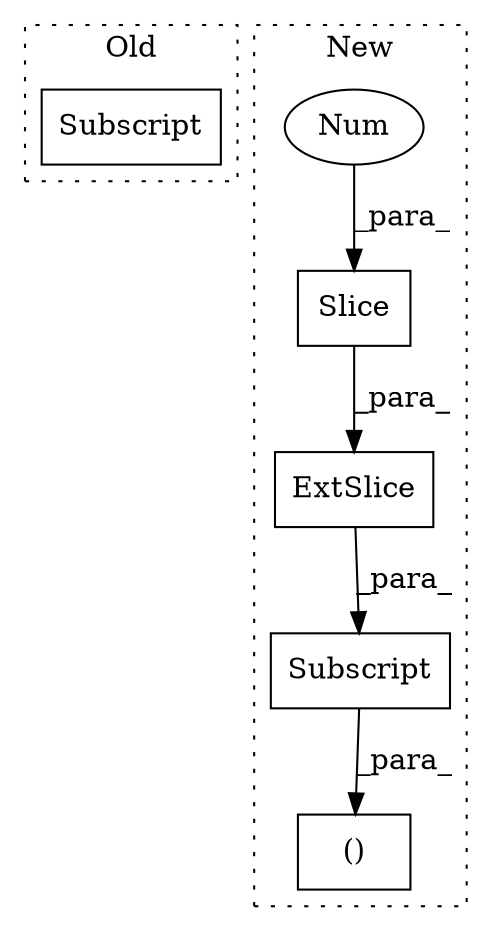 digraph G {
subgraph cluster0 {
1 [label="Subscript" a="63" s="5308,0" l="13,0" shape="box"];
label = "Old";
style="dotted";
}
subgraph cluster1 {
2 [label="Slice" a="80" s="3903" l="4" shape="box"];
3 [label="Num" a="76" s="3903" l="4" shape="ellipse"];
4 [label="Subscript" a="63" s="3890,0" l="22,0" shape="box"];
5 [label="ExtSlice" a="85" s="3890" l="9" shape="box"];
6 [label="()" a="54" s="3888" l="24" shape="box"];
label = "New";
style="dotted";
}
2 -> 5 [label="_para_"];
3 -> 2 [label="_para_"];
4 -> 6 [label="_para_"];
5 -> 4 [label="_para_"];
}